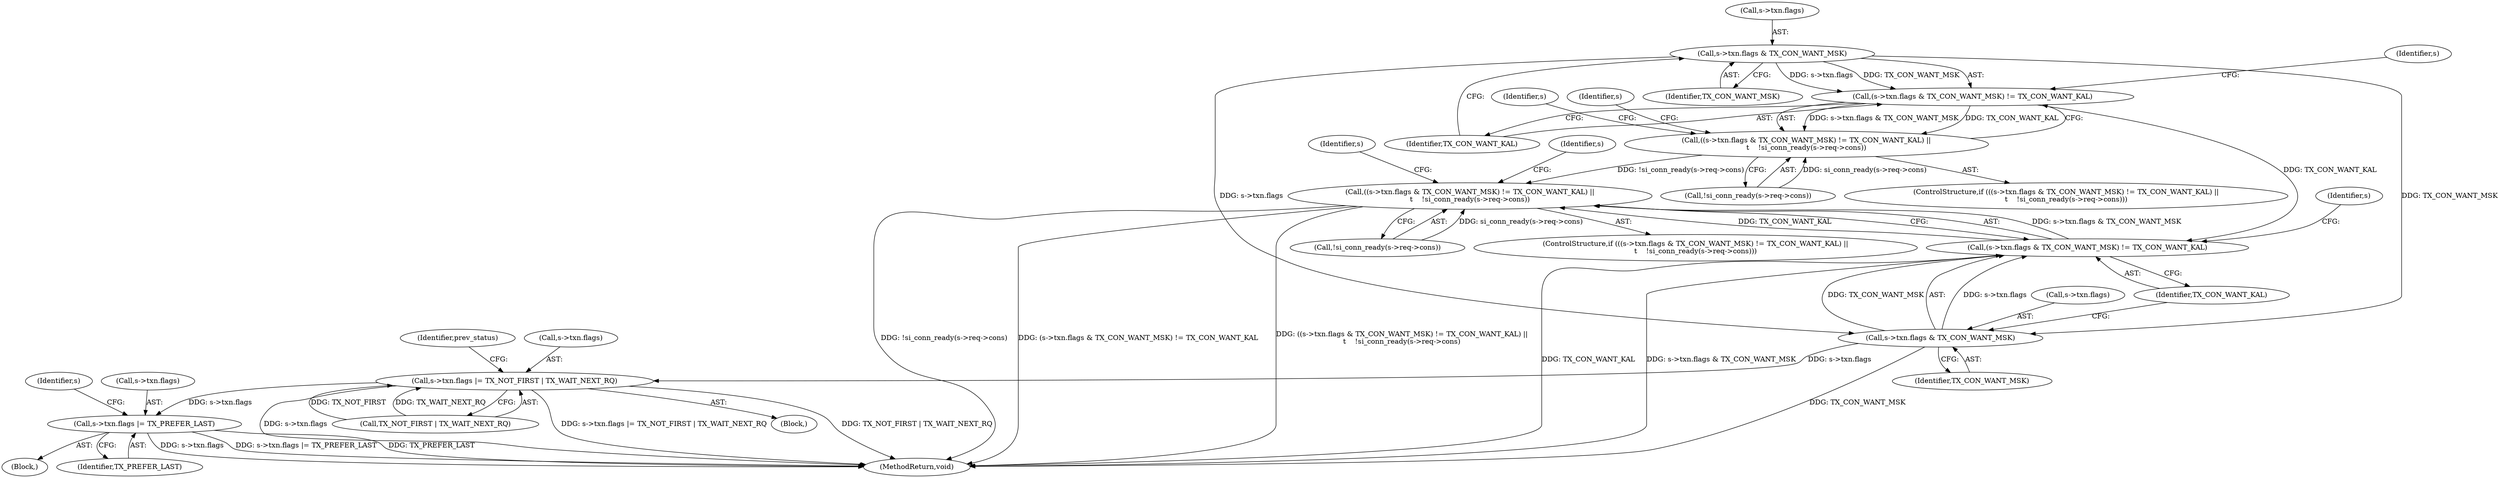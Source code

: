digraph "0_haproxy_b4d05093bc89f71377230228007e69a1434c1a0c@pointer" {
"1000130" [label="(Call,s->txn.flags & TX_CON_WANT_MSK)"];
"1000129" [label="(Call,(s->txn.flags & TX_CON_WANT_MSK) != TX_CON_WANT_KAL)"];
"1000128" [label="(Call,((s->txn.flags & TX_CON_WANT_MSK) != TX_CON_WANT_KAL) ||\n\t    !si_conn_ready(s->req->cons))"];
"1000570" [label="(Call,((s->txn.flags & TX_CON_WANT_MSK) != TX_CON_WANT_KAL) ||\n\t    !si_conn_ready(s->req->cons))"];
"1000571" [label="(Call,(s->txn.flags & TX_CON_WANT_MSK) != TX_CON_WANT_KAL)"];
"1000572" [label="(Call,s->txn.flags & TX_CON_WANT_MSK)"];
"1000728" [label="(Call,s->txn.flags |= TX_NOT_FIRST | TX_WAIT_NEXT_RQ)"];
"1000746" [label="(Call,s->txn.flags |= TX_PREFER_LAST)"];
"1000734" [label="(Call,TX_NOT_FIRST | TX_WAIT_NEXT_RQ)"];
"1000572" [label="(Call,s->txn.flags & TX_CON_WANT_MSK)"];
"1000598" [label="(Identifier,s)"];
"1000584" [label="(Identifier,s)"];
"1000131" [label="(Call,s->txn.flags)"];
"1000573" [label="(Call,s->txn.flags)"];
"1000118" [label="(Block,)"];
"1000129" [label="(Call,(s->txn.flags & TX_CON_WANT_MSK) != TX_CON_WANT_KAL)"];
"1000127" [label="(ControlStructure,if (((s->txn.flags & TX_CON_WANT_MSK) != TX_CON_WANT_KAL) ||\n\t    !si_conn_ready(s->req->cons)))"];
"1000569" [label="(ControlStructure,if (((s->txn.flags & TX_CON_WANT_MSK) != TX_CON_WANT_KAL) ||\n\t    !si_conn_ready(s->req->cons)))"];
"1000138" [label="(Call,!si_conn_ready(s->req->cons))"];
"1000757" [label="(Identifier,s)"];
"1000142" [label="(Identifier,s)"];
"1000591" [label="(Identifier,s)"];
"1000579" [label="(Identifier,TX_CON_WANT_KAL)"];
"1000746" [label="(Call,s->txn.flags |= TX_PREFER_LAST)"];
"1000580" [label="(Call,!si_conn_ready(s->req->cons))"];
"1000130" [label="(Call,s->txn.flags & TX_CON_WANT_MSK)"];
"1000740" [label="(Identifier,prev_status)"];
"1000150" [label="(Identifier,s)"];
"1000172" [label="(Identifier,s)"];
"1000728" [label="(Call,s->txn.flags |= TX_NOT_FIRST | TX_WAIT_NEXT_RQ)"];
"1000578" [label="(Identifier,TX_CON_WANT_MSK)"];
"1000729" [label="(Call,s->txn.flags)"];
"1000745" [label="(Block,)"];
"1000136" [label="(Identifier,TX_CON_WANT_MSK)"];
"1000752" [label="(Identifier,TX_PREFER_LAST)"];
"1000899" [label="(MethodReturn,void)"];
"1000570" [label="(Call,((s->txn.flags & TX_CON_WANT_MSK) != TX_CON_WANT_KAL) ||\n\t    !si_conn_ready(s->req->cons))"];
"1000747" [label="(Call,s->txn.flags)"];
"1000137" [label="(Identifier,TX_CON_WANT_KAL)"];
"1000128" [label="(Call,((s->txn.flags & TX_CON_WANT_MSK) != TX_CON_WANT_KAL) ||\n\t    !si_conn_ready(s->req->cons))"];
"1000571" [label="(Call,(s->txn.flags & TX_CON_WANT_MSK) != TX_CON_WANT_KAL)"];
"1000130" -> "1000129"  [label="AST: "];
"1000130" -> "1000136"  [label="CFG: "];
"1000131" -> "1000130"  [label="AST: "];
"1000136" -> "1000130"  [label="AST: "];
"1000137" -> "1000130"  [label="CFG: "];
"1000130" -> "1000129"  [label="DDG: s->txn.flags"];
"1000130" -> "1000129"  [label="DDG: TX_CON_WANT_MSK"];
"1000130" -> "1000572"  [label="DDG: s->txn.flags"];
"1000130" -> "1000572"  [label="DDG: TX_CON_WANT_MSK"];
"1000129" -> "1000128"  [label="AST: "];
"1000129" -> "1000137"  [label="CFG: "];
"1000137" -> "1000129"  [label="AST: "];
"1000142" -> "1000129"  [label="CFG: "];
"1000128" -> "1000129"  [label="CFG: "];
"1000129" -> "1000128"  [label="DDG: s->txn.flags & TX_CON_WANT_MSK"];
"1000129" -> "1000128"  [label="DDG: TX_CON_WANT_KAL"];
"1000129" -> "1000571"  [label="DDG: TX_CON_WANT_KAL"];
"1000128" -> "1000127"  [label="AST: "];
"1000128" -> "1000138"  [label="CFG: "];
"1000138" -> "1000128"  [label="AST: "];
"1000150" -> "1000128"  [label="CFG: "];
"1000172" -> "1000128"  [label="CFG: "];
"1000138" -> "1000128"  [label="DDG: si_conn_ready(s->req->cons)"];
"1000128" -> "1000570"  [label="DDG: !si_conn_ready(s->req->cons)"];
"1000570" -> "1000569"  [label="AST: "];
"1000570" -> "1000571"  [label="CFG: "];
"1000570" -> "1000580"  [label="CFG: "];
"1000571" -> "1000570"  [label="AST: "];
"1000580" -> "1000570"  [label="AST: "];
"1000591" -> "1000570"  [label="CFG: "];
"1000598" -> "1000570"  [label="CFG: "];
"1000570" -> "1000899"  [label="DDG: !si_conn_ready(s->req->cons)"];
"1000570" -> "1000899"  [label="DDG: (s->txn.flags & TX_CON_WANT_MSK) != TX_CON_WANT_KAL"];
"1000570" -> "1000899"  [label="DDG: ((s->txn.flags & TX_CON_WANT_MSK) != TX_CON_WANT_KAL) ||\n\t    !si_conn_ready(s->req->cons)"];
"1000571" -> "1000570"  [label="DDG: s->txn.flags & TX_CON_WANT_MSK"];
"1000571" -> "1000570"  [label="DDG: TX_CON_WANT_KAL"];
"1000580" -> "1000570"  [label="DDG: si_conn_ready(s->req->cons)"];
"1000571" -> "1000579"  [label="CFG: "];
"1000572" -> "1000571"  [label="AST: "];
"1000579" -> "1000571"  [label="AST: "];
"1000584" -> "1000571"  [label="CFG: "];
"1000571" -> "1000899"  [label="DDG: TX_CON_WANT_KAL"];
"1000571" -> "1000899"  [label="DDG: s->txn.flags & TX_CON_WANT_MSK"];
"1000572" -> "1000571"  [label="DDG: s->txn.flags"];
"1000572" -> "1000571"  [label="DDG: TX_CON_WANT_MSK"];
"1000572" -> "1000578"  [label="CFG: "];
"1000573" -> "1000572"  [label="AST: "];
"1000578" -> "1000572"  [label="AST: "];
"1000579" -> "1000572"  [label="CFG: "];
"1000572" -> "1000899"  [label="DDG: TX_CON_WANT_MSK"];
"1000572" -> "1000728"  [label="DDG: s->txn.flags"];
"1000728" -> "1000118"  [label="AST: "];
"1000728" -> "1000734"  [label="CFG: "];
"1000729" -> "1000728"  [label="AST: "];
"1000734" -> "1000728"  [label="AST: "];
"1000740" -> "1000728"  [label="CFG: "];
"1000728" -> "1000899"  [label="DDG: TX_NOT_FIRST | TX_WAIT_NEXT_RQ"];
"1000728" -> "1000899"  [label="DDG: s->txn.flags"];
"1000728" -> "1000899"  [label="DDG: s->txn.flags |= TX_NOT_FIRST | TX_WAIT_NEXT_RQ"];
"1000734" -> "1000728"  [label="DDG: TX_NOT_FIRST"];
"1000734" -> "1000728"  [label="DDG: TX_WAIT_NEXT_RQ"];
"1000728" -> "1000746"  [label="DDG: s->txn.flags"];
"1000746" -> "1000745"  [label="AST: "];
"1000746" -> "1000752"  [label="CFG: "];
"1000747" -> "1000746"  [label="AST: "];
"1000752" -> "1000746"  [label="AST: "];
"1000757" -> "1000746"  [label="CFG: "];
"1000746" -> "1000899"  [label="DDG: s->txn.flags"];
"1000746" -> "1000899"  [label="DDG: s->txn.flags |= TX_PREFER_LAST"];
"1000746" -> "1000899"  [label="DDG: TX_PREFER_LAST"];
}
